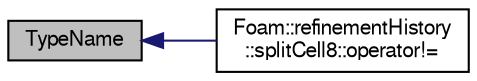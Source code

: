 digraph "TypeName"
{
  bgcolor="transparent";
  edge [fontname="FreeSans",fontsize="10",labelfontname="FreeSans",labelfontsize="10"];
  node [fontname="FreeSans",fontsize="10",shape=record];
  rankdir="LR";
  Node968 [label="TypeName",height=0.2,width=0.4,color="black", fillcolor="grey75", style="filled", fontcolor="black"];
  Node968 -> Node969 [dir="back",color="midnightblue",fontsize="10",style="solid",fontname="FreeSans"];
  Node969 [label="Foam::refinementHistory\l::splitCell8::operator!=",height=0.2,width=0.4,color="black",URL="$a21694.html#aca9137f5bcf63cc74f040c7359303b38"];
}

